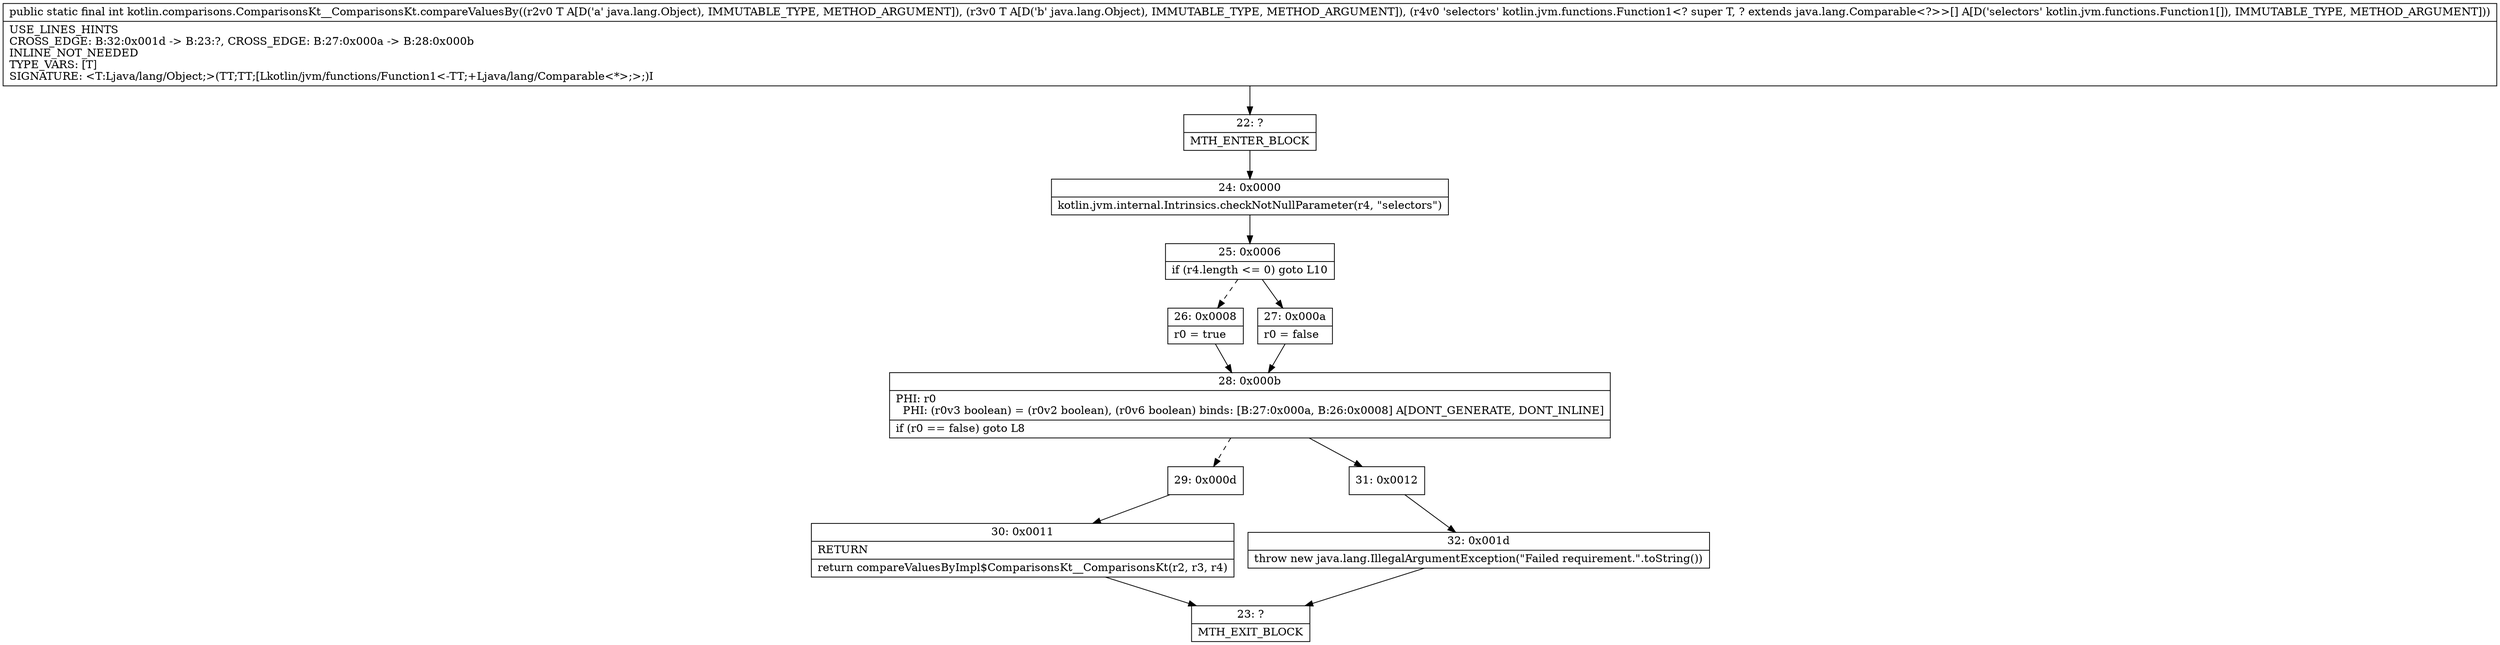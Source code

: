 digraph "CFG forkotlin.comparisons.ComparisonsKt__ComparisonsKt.compareValuesBy(Ljava\/lang\/Object;Ljava\/lang\/Object;[Lkotlin\/jvm\/functions\/Function1;)I" {
Node_22 [shape=record,label="{22\:\ ?|MTH_ENTER_BLOCK\l}"];
Node_24 [shape=record,label="{24\:\ 0x0000|kotlin.jvm.internal.Intrinsics.checkNotNullParameter(r4, \"selectors\")\l}"];
Node_25 [shape=record,label="{25\:\ 0x0006|if (r4.length \<= 0) goto L10\l}"];
Node_26 [shape=record,label="{26\:\ 0x0008|r0 = true\l}"];
Node_28 [shape=record,label="{28\:\ 0x000b|PHI: r0 \l  PHI: (r0v3 boolean) = (r0v2 boolean), (r0v6 boolean) binds: [B:27:0x000a, B:26:0x0008] A[DONT_GENERATE, DONT_INLINE]\l|if (r0 == false) goto L8\l}"];
Node_29 [shape=record,label="{29\:\ 0x000d}"];
Node_30 [shape=record,label="{30\:\ 0x0011|RETURN\l|return compareValuesByImpl$ComparisonsKt__ComparisonsKt(r2, r3, r4)\l}"];
Node_23 [shape=record,label="{23\:\ ?|MTH_EXIT_BLOCK\l}"];
Node_31 [shape=record,label="{31\:\ 0x0012}"];
Node_32 [shape=record,label="{32\:\ 0x001d|throw new java.lang.IllegalArgumentException(\"Failed requirement.\".toString())\l}"];
Node_27 [shape=record,label="{27\:\ 0x000a|r0 = false\l}"];
MethodNode[shape=record,label="{public static final int kotlin.comparisons.ComparisonsKt__ComparisonsKt.compareValuesBy((r2v0 T A[D('a' java.lang.Object), IMMUTABLE_TYPE, METHOD_ARGUMENT]), (r3v0 T A[D('b' java.lang.Object), IMMUTABLE_TYPE, METHOD_ARGUMENT]), (r4v0 'selectors' kotlin.jvm.functions.Function1\<? super T, ? extends java.lang.Comparable\<?\>\>[] A[D('selectors' kotlin.jvm.functions.Function1[]), IMMUTABLE_TYPE, METHOD_ARGUMENT]))  | USE_LINES_HINTS\lCROSS_EDGE: B:32:0x001d \-\> B:23:?, CROSS_EDGE: B:27:0x000a \-\> B:28:0x000b\lINLINE_NOT_NEEDED\lTYPE_VARS: [T]\lSIGNATURE: \<T:Ljava\/lang\/Object;\>(TT;TT;[Lkotlin\/jvm\/functions\/Function1\<\-TT;+Ljava\/lang\/Comparable\<*\>;\>;)I\l}"];
MethodNode -> Node_22;Node_22 -> Node_24;
Node_24 -> Node_25;
Node_25 -> Node_26[style=dashed];
Node_25 -> Node_27;
Node_26 -> Node_28;
Node_28 -> Node_29[style=dashed];
Node_28 -> Node_31;
Node_29 -> Node_30;
Node_30 -> Node_23;
Node_31 -> Node_32;
Node_32 -> Node_23;
Node_27 -> Node_28;
}


